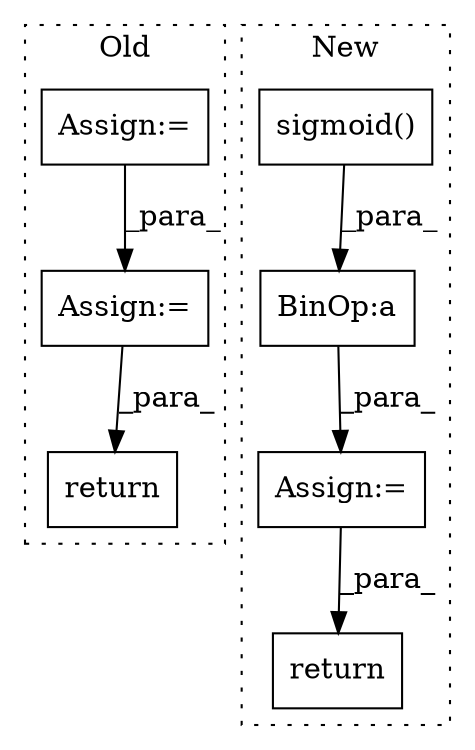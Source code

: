 digraph G {
subgraph cluster0 {
1 [label="return" a="93" s="17624" l="7" shape="box"];
5 [label="Assign:=" a="68" s="17580" l="3" shape="box"];
6 [label="Assign:=" a="68" s="17525" l="3" shape="box"];
label = "Old";
style="dotted";
}
subgraph cluster1 {
2 [label="sigmoid()" a="75" s="20559,20587" l="14,1" shape="box"];
3 [label="return" a="93" s="20697" l="7" shape="box"];
4 [label="Assign:=" a="68" s="20646" l="3" shape="box"];
7 [label="BinOp:a" a="82" s="20654" l="13" shape="box"];
label = "New";
style="dotted";
}
2 -> 7 [label="_para_"];
4 -> 3 [label="_para_"];
5 -> 1 [label="_para_"];
6 -> 5 [label="_para_"];
7 -> 4 [label="_para_"];
}